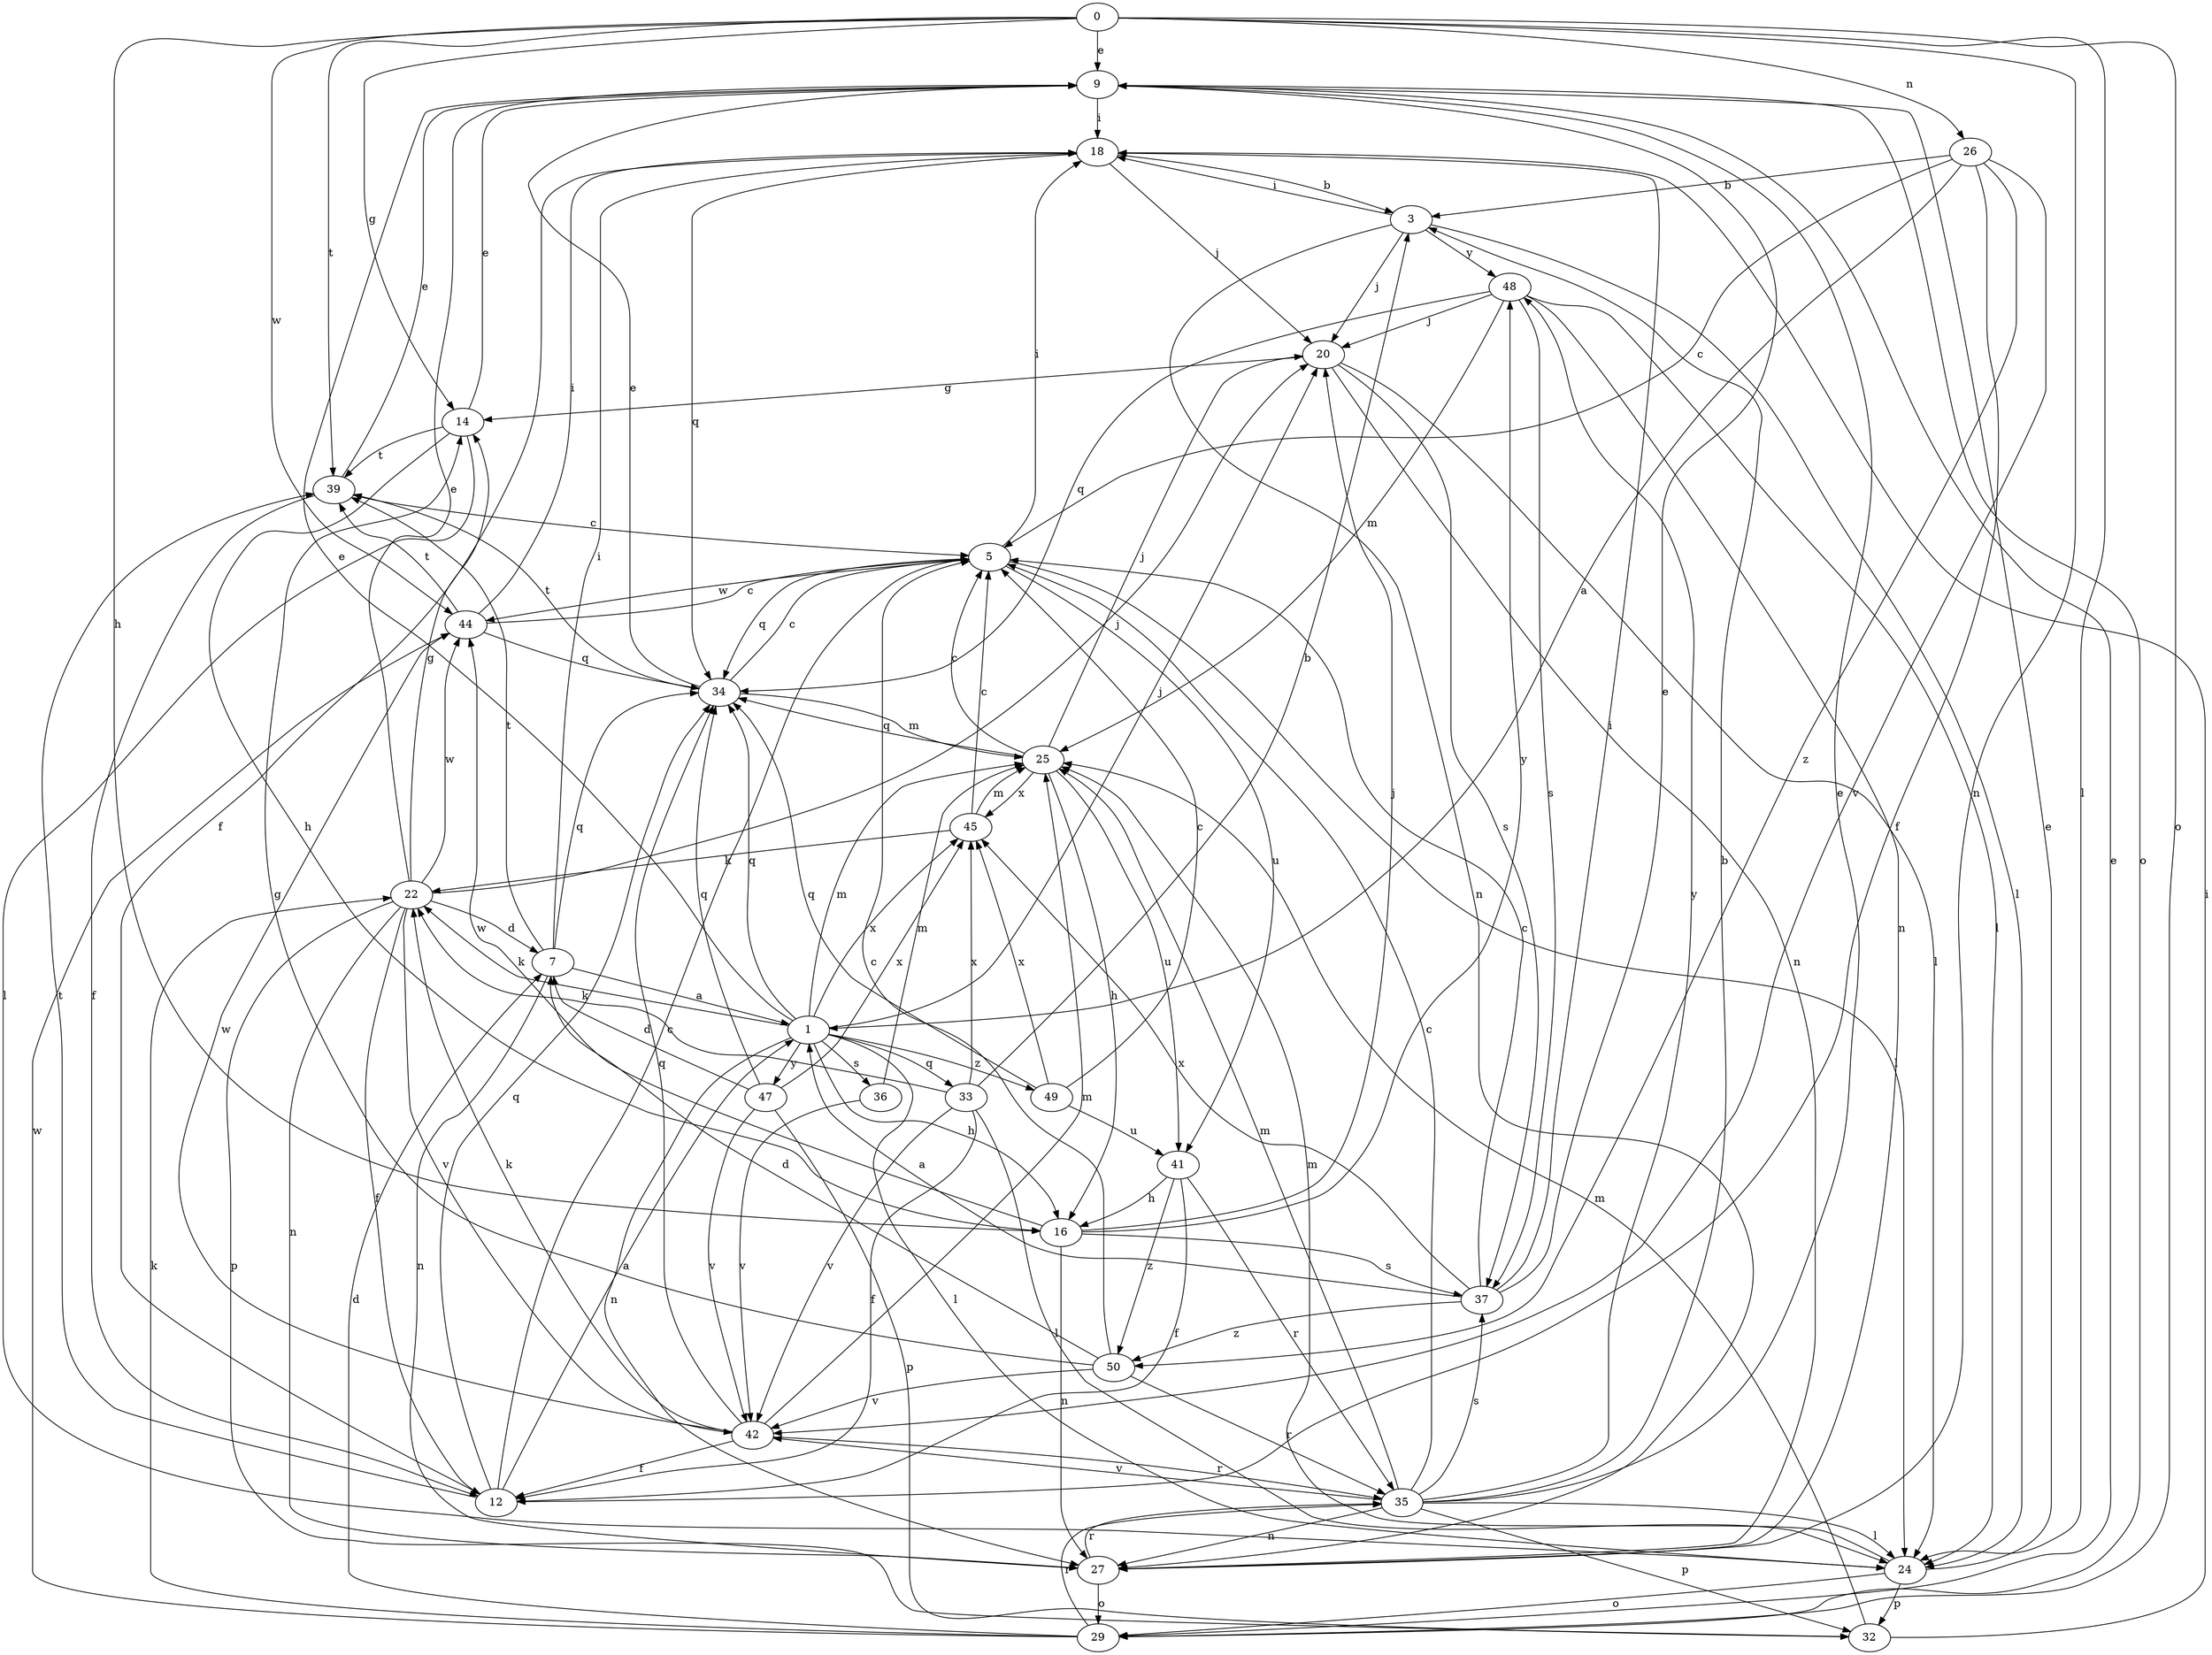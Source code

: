 strict digraph  {
0;
1;
3;
5;
7;
9;
12;
14;
16;
18;
20;
22;
24;
25;
26;
27;
29;
32;
33;
34;
35;
36;
37;
39;
41;
42;
44;
45;
47;
48;
49;
50;
0 -> 9  [label=e];
0 -> 14  [label=g];
0 -> 16  [label=h];
0 -> 24  [label=l];
0 -> 26  [label=n];
0 -> 27  [label=n];
0 -> 29  [label=o];
0 -> 39  [label=t];
0 -> 44  [label=w];
1 -> 9  [label=e];
1 -> 16  [label=h];
1 -> 20  [label=j];
1 -> 22  [label=k];
1 -> 24  [label=l];
1 -> 25  [label=m];
1 -> 27  [label=n];
1 -> 33  [label=q];
1 -> 34  [label=q];
1 -> 36  [label=s];
1 -> 45  [label=x];
1 -> 47  [label=y];
1 -> 49  [label=z];
3 -> 18  [label=i];
3 -> 20  [label=j];
3 -> 24  [label=l];
3 -> 27  [label=n];
3 -> 48  [label=y];
5 -> 18  [label=i];
5 -> 24  [label=l];
5 -> 34  [label=q];
5 -> 41  [label=u];
5 -> 44  [label=w];
7 -> 1  [label=a];
7 -> 18  [label=i];
7 -> 27  [label=n];
7 -> 34  [label=q];
7 -> 39  [label=t];
9 -> 18  [label=i];
9 -> 29  [label=o];
12 -> 1  [label=a];
12 -> 5  [label=c];
12 -> 34  [label=q];
12 -> 39  [label=t];
14 -> 9  [label=e];
14 -> 16  [label=h];
14 -> 24  [label=l];
14 -> 39  [label=t];
16 -> 20  [label=j];
16 -> 27  [label=n];
16 -> 37  [label=s];
16 -> 44  [label=w];
16 -> 48  [label=y];
18 -> 3  [label=b];
18 -> 12  [label=f];
18 -> 20  [label=j];
18 -> 34  [label=q];
20 -> 14  [label=g];
20 -> 24  [label=l];
20 -> 27  [label=n];
20 -> 37  [label=s];
22 -> 7  [label=d];
22 -> 9  [label=e];
22 -> 12  [label=f];
22 -> 14  [label=g];
22 -> 20  [label=j];
22 -> 27  [label=n];
22 -> 32  [label=p];
22 -> 42  [label=v];
22 -> 44  [label=w];
24 -> 9  [label=e];
24 -> 25  [label=m];
24 -> 29  [label=o];
24 -> 32  [label=p];
25 -> 5  [label=c];
25 -> 16  [label=h];
25 -> 20  [label=j];
25 -> 34  [label=q];
25 -> 41  [label=u];
25 -> 45  [label=x];
26 -> 1  [label=a];
26 -> 3  [label=b];
26 -> 5  [label=c];
26 -> 12  [label=f];
26 -> 42  [label=v];
26 -> 50  [label=z];
27 -> 29  [label=o];
27 -> 35  [label=r];
29 -> 7  [label=d];
29 -> 9  [label=e];
29 -> 22  [label=k];
29 -> 35  [label=r];
29 -> 44  [label=w];
32 -> 18  [label=i];
32 -> 25  [label=m];
33 -> 3  [label=b];
33 -> 12  [label=f];
33 -> 22  [label=k];
33 -> 24  [label=l];
33 -> 42  [label=v];
33 -> 45  [label=x];
34 -> 5  [label=c];
34 -> 9  [label=e];
34 -> 25  [label=m];
34 -> 39  [label=t];
35 -> 3  [label=b];
35 -> 5  [label=c];
35 -> 9  [label=e];
35 -> 24  [label=l];
35 -> 25  [label=m];
35 -> 27  [label=n];
35 -> 32  [label=p];
35 -> 37  [label=s];
35 -> 42  [label=v];
35 -> 48  [label=y];
36 -> 25  [label=m];
36 -> 42  [label=v];
37 -> 1  [label=a];
37 -> 5  [label=c];
37 -> 9  [label=e];
37 -> 18  [label=i];
37 -> 45  [label=x];
37 -> 50  [label=z];
39 -> 5  [label=c];
39 -> 9  [label=e];
39 -> 12  [label=f];
41 -> 12  [label=f];
41 -> 16  [label=h];
41 -> 35  [label=r];
41 -> 50  [label=z];
42 -> 12  [label=f];
42 -> 22  [label=k];
42 -> 25  [label=m];
42 -> 34  [label=q];
42 -> 35  [label=r];
42 -> 44  [label=w];
44 -> 5  [label=c];
44 -> 18  [label=i];
44 -> 34  [label=q];
44 -> 39  [label=t];
45 -> 5  [label=c];
45 -> 22  [label=k];
45 -> 25  [label=m];
47 -> 7  [label=d];
47 -> 32  [label=p];
47 -> 34  [label=q];
47 -> 42  [label=v];
47 -> 45  [label=x];
48 -> 20  [label=j];
48 -> 24  [label=l];
48 -> 25  [label=m];
48 -> 27  [label=n];
48 -> 34  [label=q];
48 -> 37  [label=s];
49 -> 5  [label=c];
49 -> 34  [label=q];
49 -> 41  [label=u];
49 -> 45  [label=x];
50 -> 5  [label=c];
50 -> 7  [label=d];
50 -> 14  [label=g];
50 -> 35  [label=r];
50 -> 42  [label=v];
}
